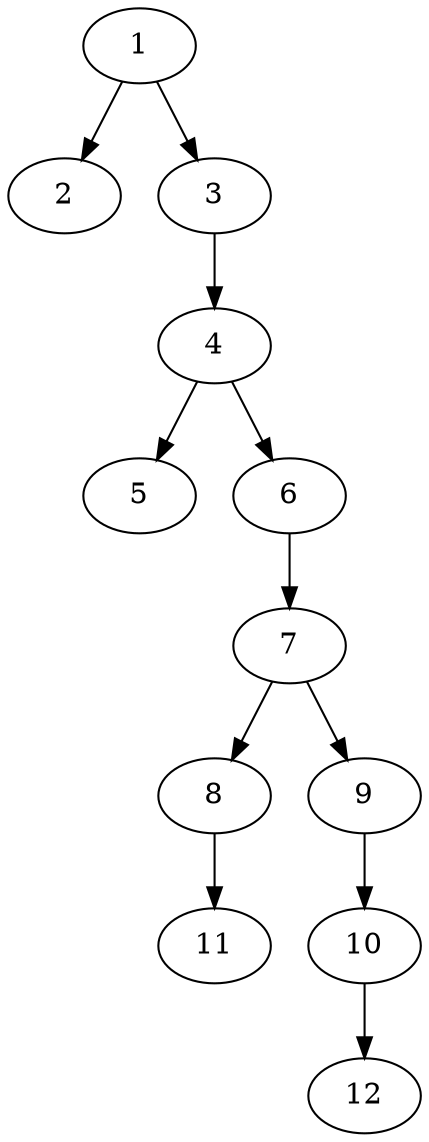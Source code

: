 // DAG (tier=1-easy, mode=data, n=12, ccr=0.302, fat=0.421, density=0.331, regular=0.649, jump=0.047, mindata=1048576, maxdata=8388608)
// DAG automatically generated by daggen at Sun Aug 24 16:33:32 2025
// /home/ermia/Project/Environments/daggen/bin/daggen --dot --ccr 0.302 --fat 0.421 --regular 0.649 --density 0.331 --jump 0.047 --mindata 1048576 --maxdata 8388608 -n 12 
digraph G {
  1 [size="90268249044280672", alpha="0.12", expect_size="45134124522140336"]
  1 -> 2 [size ="48157455024128"]
  1 -> 3 [size ="48157455024128"]
  2 [size="165520304375254592", alpha="0.05", expect_size="82760152187627296"]
  3 [size="7317178564503041", alpha="0.16", expect_size="3658589282251520"]
  3 -> 4 [size ="190785140031488"]
  4 [size="8304253272039925", alpha="0.19", expect_size="4152126636019962"]
  4 -> 5 [size ="309077422899200"]
  4 -> 6 [size ="309077422899200"]
  5 [size="47916317653338161152", alpha="0.18", expect_size="23958158826669080576"]
  6 [size="29837410749263932", alpha="0.05", expect_size="14918705374631966"]
  6 -> 7 [size ="472488555315200"]
  7 [size="189679622233935314944", alpha="0.20", expect_size="94839811116967657472"]
  7 -> 8 [size ="264101238407168"]
  7 -> 9 [size ="264101238407168"]
  8 [size="5690690987416160", alpha="0.15", expect_size="2845345493708080"]
  8 -> 11 [size ="210302813601792"]
  9 [size="568730439922697109504", alpha="0.05", expect_size="284365219961348554752"]
  9 -> 10 [size ="549154191310848"]
  10 [size="503884033096431960064", alpha="0.09", expect_size="251942016548215980032"]
  10 -> 12 [size ="506574959280128"]
  11 [size="22845961851386200064", alpha="0.19", expect_size="11422980925693100032"]
  12 [size="19046826733824114688", alpha="0.11", expect_size="9523413366912057344"]
}